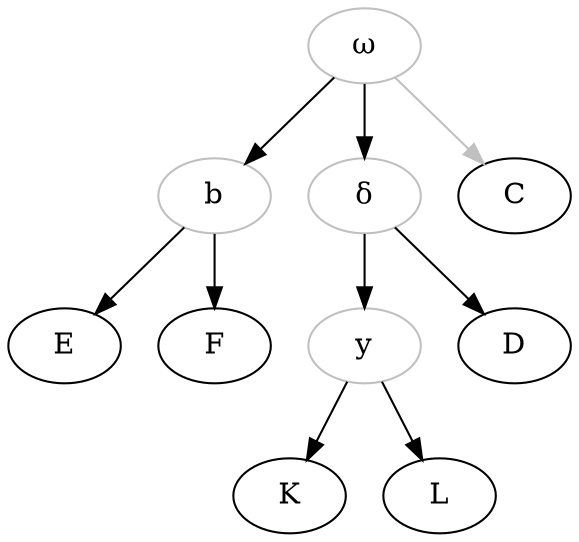 digraph {
archetyp[color="grey", label="ω"] ;
groupb [color="grey", label="b"] ;
groupdelta [color="grey", label="δ"] ;
groupy [color="grey", label="y"] ;
archetyp -> groupb ;
archetyp -> C [color="grey"] ;
archetyp -> groupdelta ;
groupb -> E ;
groupb -> F ;
groupdelta -> D ;
groupdelta -> groupy ;
groupy -> K ;
groupy -> L ;
}